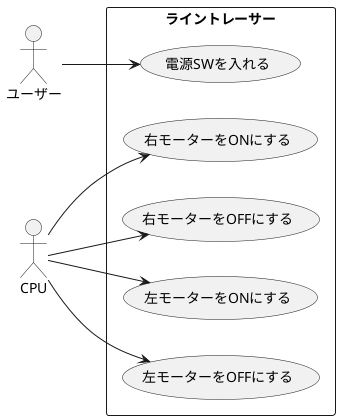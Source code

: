 @startuml
left to right direction
actor ユーザー as a
actor CPU as b
rectangle ライントレーサー {
    usecase 電源SWを入れる as c
    usecase 右モーターをONにする as d
    usecase 右モーターをOFFにする as e
    usecase 左モーターをONにする as f
    usecase 左モーターをOFFにする as g
}

a --> c
b --> d
b --> e
b --> f
b --> g
@enduml